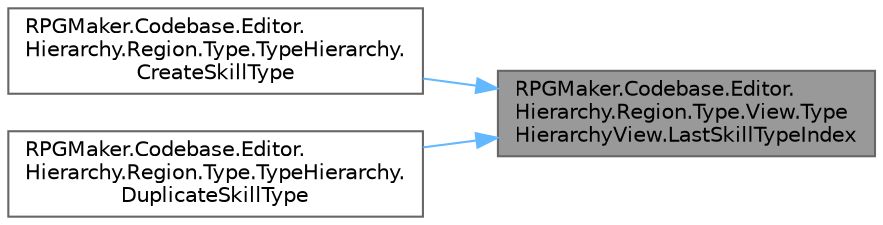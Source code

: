 digraph "RPGMaker.Codebase.Editor.Hierarchy.Region.Type.View.TypeHierarchyView.LastSkillTypeIndex"
{
 // LATEX_PDF_SIZE
  bgcolor="transparent";
  edge [fontname=Helvetica,fontsize=10,labelfontname=Helvetica,labelfontsize=10];
  node [fontname=Helvetica,fontsize=10,shape=box,height=0.2,width=0.4];
  rankdir="RL";
  Node1 [id="Node000001",label="RPGMaker.Codebase.Editor.\lHierarchy.Region.Type.View.Type\lHierarchyView.LastSkillTypeIndex",height=0.2,width=0.4,color="gray40", fillcolor="grey60", style="filled", fontcolor="black",tooltip="最終選択していたスキルタイプを返却"];
  Node1 -> Node2 [id="edge1_Node000001_Node000002",dir="back",color="steelblue1",style="solid",tooltip=" "];
  Node2 [id="Node000002",label="RPGMaker.Codebase.Editor.\lHierarchy.Region.Type.TypeHierarchy.\lCreateSkillType",height=0.2,width=0.4,color="grey40", fillcolor="white", style="filled",URL="$d7/de0/class_r_p_g_maker_1_1_codebase_1_1_editor_1_1_hierarchy_1_1_region_1_1_type_1_1_type_hierarchy.html#ac42c19eb5af669e59f0d6679678a4af4",tooltip="スキルタイプの新規作成"];
  Node1 -> Node3 [id="edge2_Node000001_Node000003",dir="back",color="steelblue1",style="solid",tooltip=" "];
  Node3 [id="Node000003",label="RPGMaker.Codebase.Editor.\lHierarchy.Region.Type.TypeHierarchy.\lDuplicateSkillType",height=0.2,width=0.4,color="grey40", fillcolor="white", style="filled",URL="$d7/de0/class_r_p_g_maker_1_1_codebase_1_1_editor_1_1_hierarchy_1_1_region_1_1_type_1_1_type_hierarchy.html#a8f1a6ae966eb5a72e719139c6447cc94",tooltip="スキルタイプのコピー＆貼り付け処理"];
}
